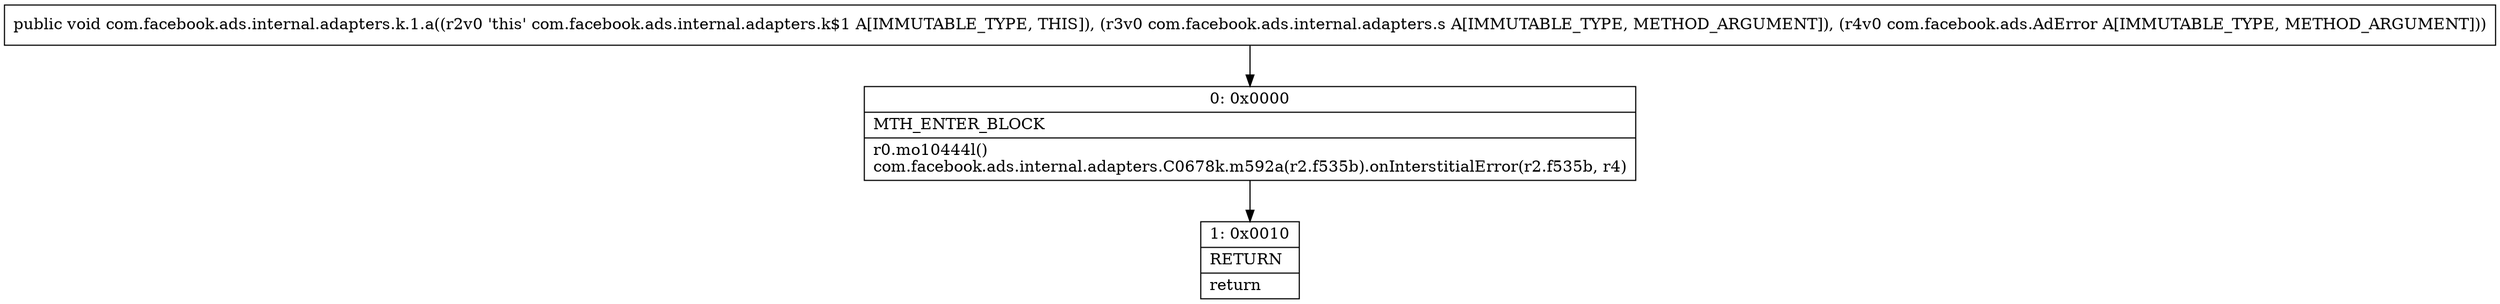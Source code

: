 digraph "CFG forcom.facebook.ads.internal.adapters.k.1.a(Lcom\/facebook\/ads\/internal\/adapters\/s;Lcom\/facebook\/ads\/AdError;)V" {
Node_0 [shape=record,label="{0\:\ 0x0000|MTH_ENTER_BLOCK\l|r0.mo10444l()\lcom.facebook.ads.internal.adapters.C0678k.m592a(r2.f535b).onInterstitialError(r2.f535b, r4)\l}"];
Node_1 [shape=record,label="{1\:\ 0x0010|RETURN\l|return\l}"];
MethodNode[shape=record,label="{public void com.facebook.ads.internal.adapters.k.1.a((r2v0 'this' com.facebook.ads.internal.adapters.k$1 A[IMMUTABLE_TYPE, THIS]), (r3v0 com.facebook.ads.internal.adapters.s A[IMMUTABLE_TYPE, METHOD_ARGUMENT]), (r4v0 com.facebook.ads.AdError A[IMMUTABLE_TYPE, METHOD_ARGUMENT])) }"];
MethodNode -> Node_0;
Node_0 -> Node_1;
}


